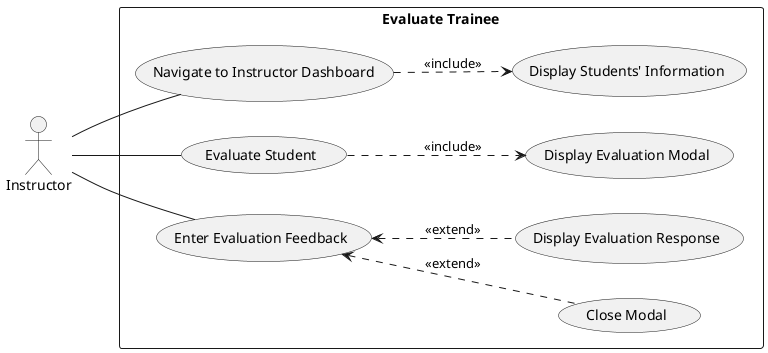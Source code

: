 @startuml evaluatetrainneeinstructor_use_case_diagram

left to right direction

actor Instructor as User

rectangle "Evaluate Trainee" {
  usecase UC1 as "Navigate to Instructor Dashboard"
  usecase "Display Students' Information" as UC2
  usecase UC3 as "Evaluate Student"
  
  usecase "Display Evaluation Modal" as UC4
  usecase "Enter Evaluation Feedback" as UC5
  usecase "Close Modal" as UC7

  usecase "Display Evaluation Response" as UC8
    
}

User -- UC1
UC1 ..> UC2 : <<include>>
User -- UC3
UC3 ..> UC4 : <<include>>
User -- UC5
UC5 <.. UC7 : <<extend>>
UC5 <.. UC8 : <<extend>>

@enduml
